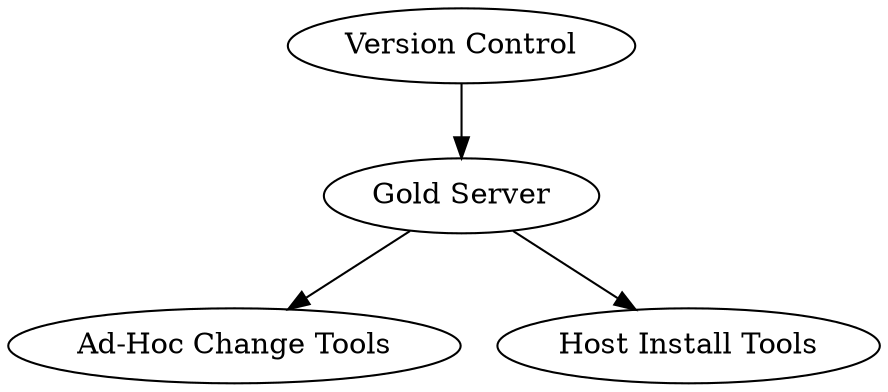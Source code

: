 digraph SecureInfrastructure {
	VC [label="Version Control"];
	GS [label="Gold Server"];
	AHCT [label="Ad-Hoc Change Tools"];
	HIT [label="Host Install Tools"];
	VC -> GS;
	GS -> AHCT;
	GS -> HIT;
}
